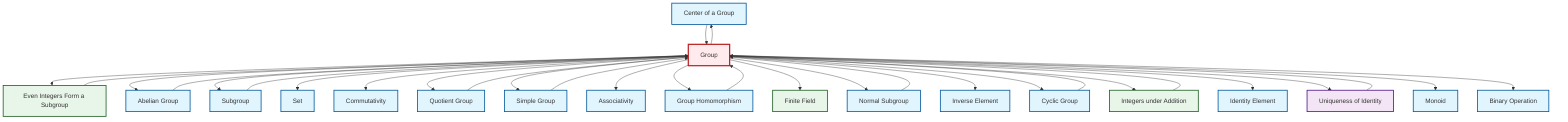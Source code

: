 graph TD
    classDef definition fill:#e1f5fe,stroke:#01579b,stroke-width:2px
    classDef theorem fill:#f3e5f5,stroke:#4a148c,stroke-width:2px
    classDef axiom fill:#fff3e0,stroke:#e65100,stroke-width:2px
    classDef example fill:#e8f5e9,stroke:#1b5e20,stroke-width:2px
    classDef current fill:#ffebee,stroke:#b71c1c,stroke-width:3px
    def-center-of-group["Center of a Group"]:::definition
    ex-even-integers-subgroup["Even Integers Form a Subgroup"]:::example
    ex-finite-field["Finite Field"]:::example
    def-set["Set"]:::definition
    def-group["Group"]:::definition
    def-commutativity["Commutativity"]:::definition
    def-abelian-group["Abelian Group"]:::definition
    def-normal-subgroup["Normal Subgroup"]:::definition
    def-cyclic-group["Cyclic Group"]:::definition
    def-binary-operation["Binary Operation"]:::definition
    ex-integers-addition["Integers under Addition"]:::example
    thm-unique-identity["Uniqueness of Identity"]:::theorem
    def-associativity["Associativity"]:::definition
    def-inverse-element["Inverse Element"]:::definition
    def-subgroup["Subgroup"]:::definition
    def-identity-element["Identity Element"]:::definition
    def-quotient-group["Quotient Group"]:::definition
    def-homomorphism["Group Homomorphism"]:::definition
    def-monoid["Monoid"]:::definition
    def-simple-group["Simple Group"]:::definition
    def-subgroup --> def-group
    def-group --> ex-even-integers-subgroup
    def-group --> def-abelian-group
    def-homomorphism --> def-group
    def-group --> def-subgroup
    def-center-of-group --> def-group
    def-cyclic-group --> def-group
    def-group --> def-set
    def-normal-subgroup --> def-group
    def-group --> def-commutativity
    def-group --> def-quotient-group
    def-group --> def-simple-group
    def-group --> def-associativity
    ex-integers-addition --> def-group
    def-group --> def-center-of-group
    def-group --> def-homomorphism
    ex-even-integers-subgroup --> def-group
    def-group --> ex-finite-field
    def-group --> def-normal-subgroup
    def-simple-group --> def-group
    def-quotient-group --> def-group
    def-group --> def-inverse-element
    def-group --> def-cyclic-group
    def-group --> ex-integers-addition
    def-group --> def-identity-element
    def-abelian-group --> def-group
    def-group --> thm-unique-identity
    def-group --> def-monoid
    thm-unique-identity --> def-group
    def-group --> def-binary-operation
    class def-group current